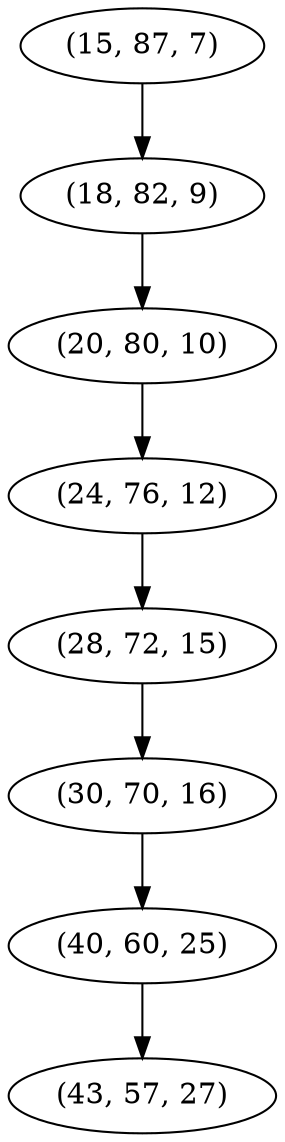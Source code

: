digraph tree {
    "(15, 87, 7)";
    "(18, 82, 9)";
    "(20, 80, 10)";
    "(24, 76, 12)";
    "(28, 72, 15)";
    "(30, 70, 16)";
    "(40, 60, 25)";
    "(43, 57, 27)";
    "(15, 87, 7)" -> "(18, 82, 9)";
    "(18, 82, 9)" -> "(20, 80, 10)";
    "(20, 80, 10)" -> "(24, 76, 12)";
    "(24, 76, 12)" -> "(28, 72, 15)";
    "(28, 72, 15)" -> "(30, 70, 16)";
    "(30, 70, 16)" -> "(40, 60, 25)";
    "(40, 60, 25)" -> "(43, 57, 27)";
}
